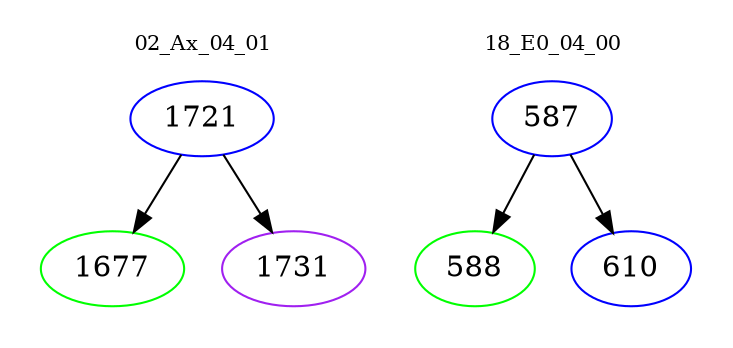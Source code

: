 digraph{
subgraph cluster_0 {
color = white
label = "02_Ax_04_01";
fontsize=10;
T0_1721 [label="1721", color="blue"]
T0_1721 -> T0_1677 [color="black"]
T0_1677 [label="1677", color="green"]
T0_1721 -> T0_1731 [color="black"]
T0_1731 [label="1731", color="purple"]
}
subgraph cluster_1 {
color = white
label = "18_E0_04_00";
fontsize=10;
T1_587 [label="587", color="blue"]
T1_587 -> T1_588 [color="black"]
T1_588 [label="588", color="green"]
T1_587 -> T1_610 [color="black"]
T1_610 [label="610", color="blue"]
}
}
